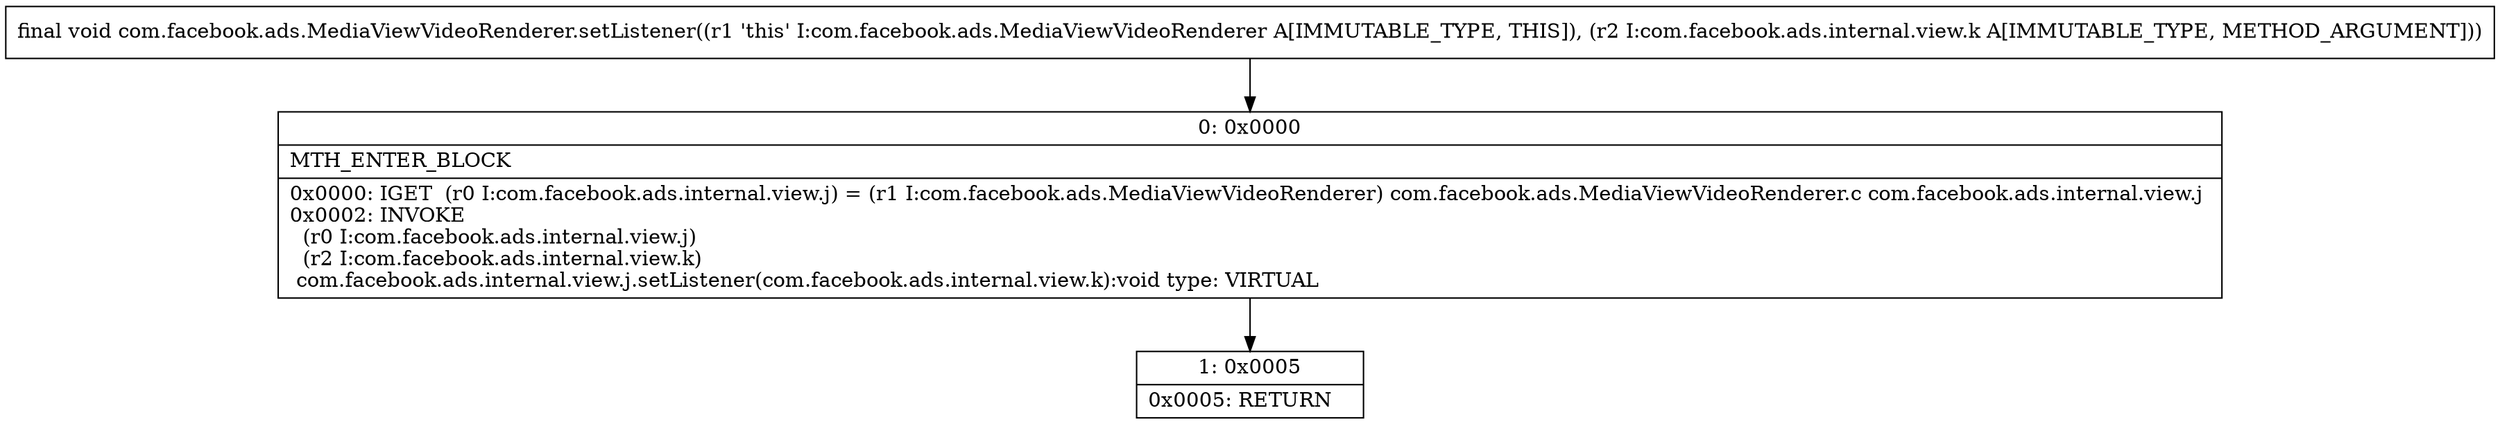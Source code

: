 digraph "CFG forcom.facebook.ads.MediaViewVideoRenderer.setListener(Lcom\/facebook\/ads\/internal\/view\/k;)V" {
Node_0 [shape=record,label="{0\:\ 0x0000|MTH_ENTER_BLOCK\l|0x0000: IGET  (r0 I:com.facebook.ads.internal.view.j) = (r1 I:com.facebook.ads.MediaViewVideoRenderer) com.facebook.ads.MediaViewVideoRenderer.c com.facebook.ads.internal.view.j \l0x0002: INVOKE  \l  (r0 I:com.facebook.ads.internal.view.j)\l  (r2 I:com.facebook.ads.internal.view.k)\l com.facebook.ads.internal.view.j.setListener(com.facebook.ads.internal.view.k):void type: VIRTUAL \l}"];
Node_1 [shape=record,label="{1\:\ 0x0005|0x0005: RETURN   \l}"];
MethodNode[shape=record,label="{final void com.facebook.ads.MediaViewVideoRenderer.setListener((r1 'this' I:com.facebook.ads.MediaViewVideoRenderer A[IMMUTABLE_TYPE, THIS]), (r2 I:com.facebook.ads.internal.view.k A[IMMUTABLE_TYPE, METHOD_ARGUMENT])) }"];
MethodNode -> Node_0;
Node_0 -> Node_1;
}

